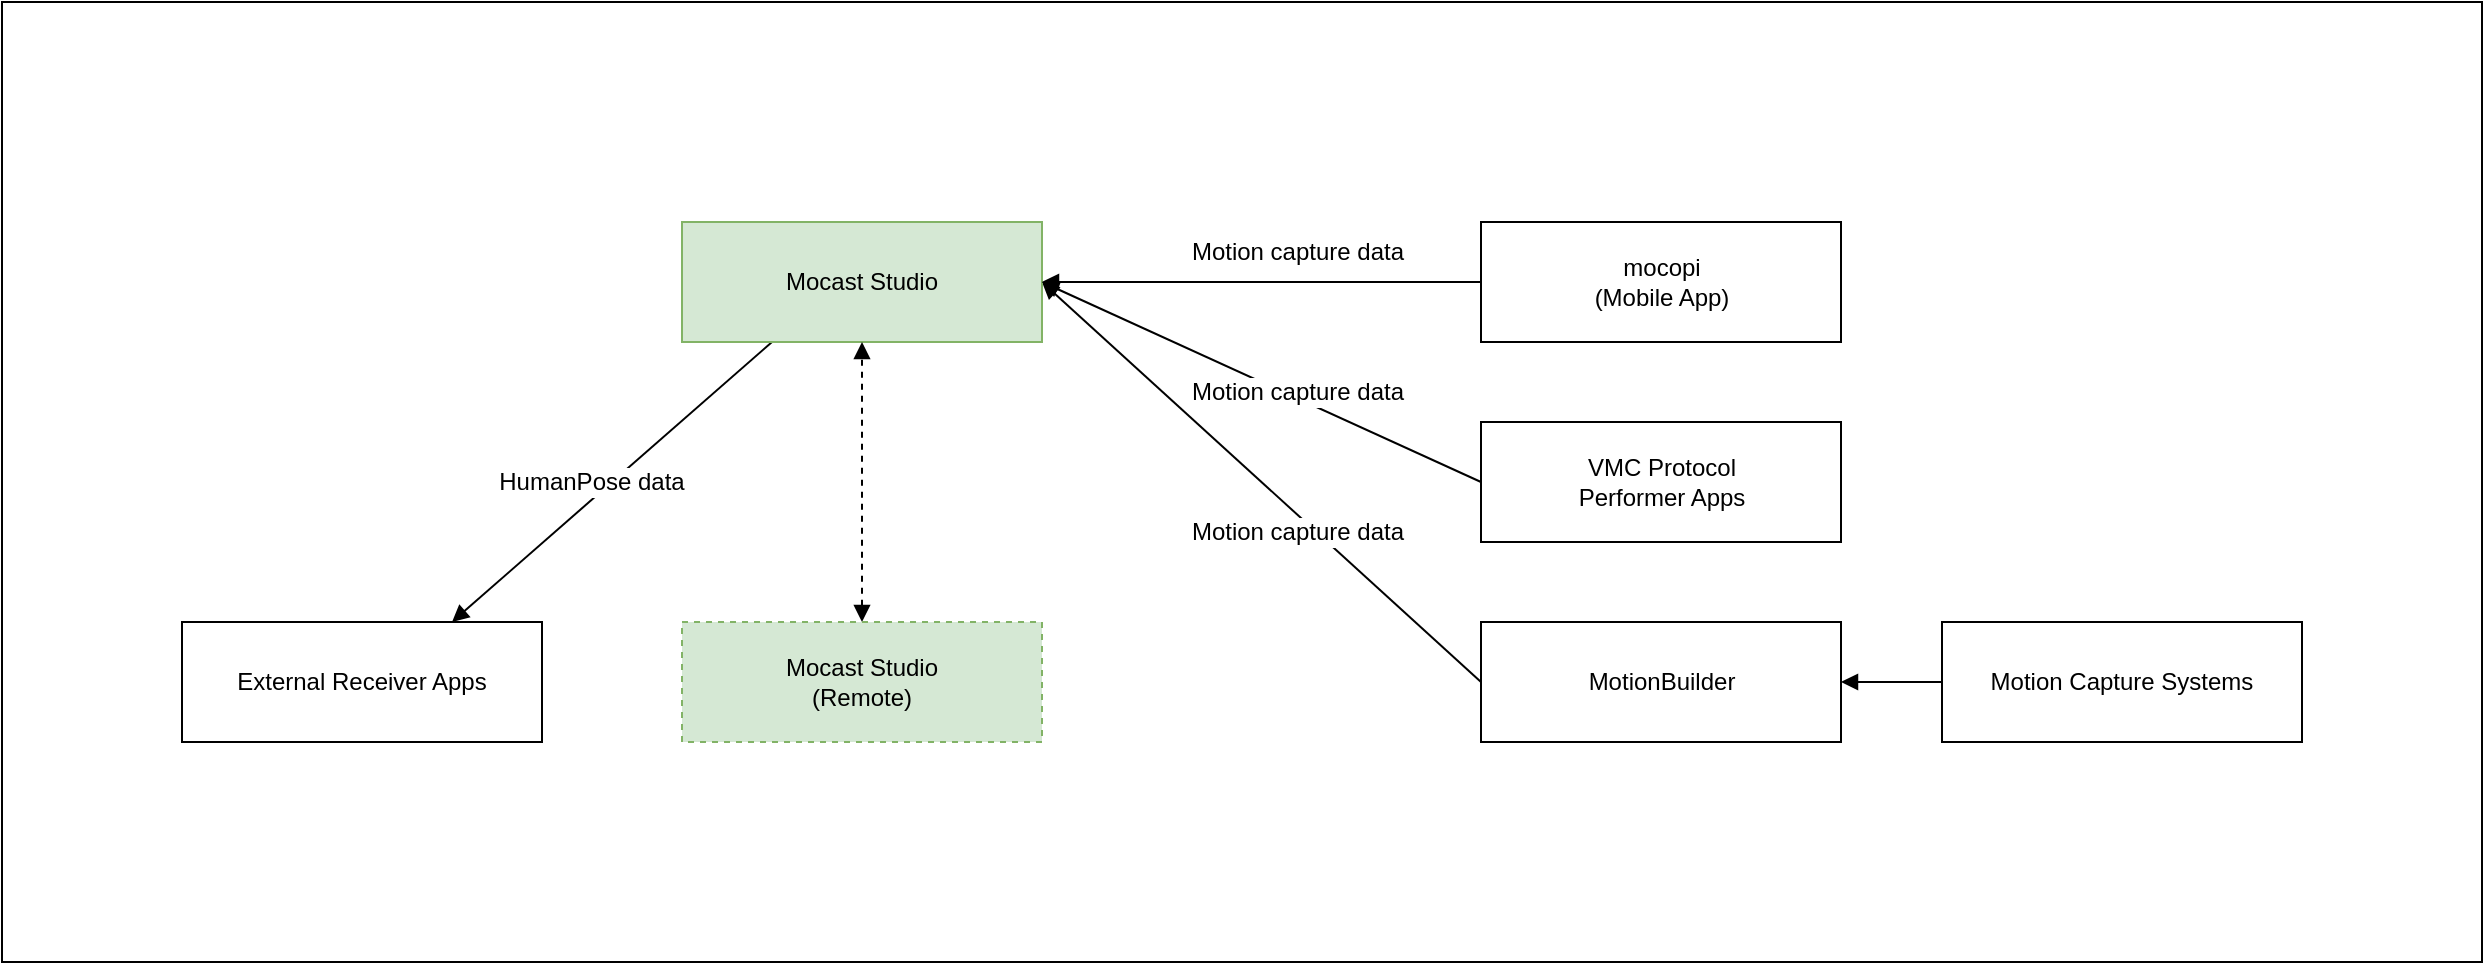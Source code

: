 <mxfile version="22.1.2" type="device">
  <diagram name="ページ1" id="ms9c_-d_8BR-9iWHCnS3">
    <mxGraphModel dx="1418" dy="868" grid="1" gridSize="10" guides="1" tooltips="1" connect="1" arrows="1" fold="1" page="1" pageScale="1" pageWidth="827" pageHeight="1169" math="0" shadow="0">
      <root>
        <mxCell id="0" />
        <mxCell id="1" parent="0" />
        <mxCell id="2ig3HNlDIH_D3pHPJR8Q-1" value="" style="rounded=0;whiteSpace=wrap;html=1;labelBackgroundColor=default;fontSize=14;" parent="1" vertex="1">
          <mxGeometry x="60" y="60" width="1240" height="480" as="geometry" />
        </mxCell>
        <mxCell id="2ig3HNlDIH_D3pHPJR8Q-2" value="External Receiver Apps" style="rounded=0;whiteSpace=wrap;html=1;" parent="1" vertex="1">
          <mxGeometry x="150" y="370" width="180" height="60" as="geometry" />
        </mxCell>
        <mxCell id="2ig3HNlDIH_D3pHPJR8Q-3" value="" style="endArrow=none;html=1;exitX=0.75;exitY=0;exitDx=0;exitDy=0;startArrow=block;startFill=1;endFill=0;entryX=0.25;entryY=1;entryDx=0;entryDy=0;" parent="1" source="2ig3HNlDIH_D3pHPJR8Q-2" target="2ig3HNlDIH_D3pHPJR8Q-5" edge="1">
          <mxGeometry width="50" height="50" relative="1" as="geometry">
            <mxPoint x="367.5" y="299.86" as="sourcePoint" />
            <mxPoint x="477.5" y="300" as="targetPoint" />
          </mxGeometry>
        </mxCell>
        <mxCell id="2ig3HNlDIH_D3pHPJR8Q-4" style="edgeStyle=none;html=1;exitX=1;exitY=0.5;exitDx=0;exitDy=0;entryX=0;entryY=0.5;entryDx=0;entryDy=0;startArrow=block;startFill=1;endArrow=none;endFill=0;" parent="1" source="2ig3HNlDIH_D3pHPJR8Q-5" target="2ig3HNlDIH_D3pHPJR8Q-8" edge="1">
          <mxGeometry relative="1" as="geometry">
            <mxPoint x="717.5" y="300" as="targetPoint" />
          </mxGeometry>
        </mxCell>
        <mxCell id="2ig3HNlDIH_D3pHPJR8Q-5" value="Mocast Studio" style="rounded=0;whiteSpace=wrap;html=1;fillColor=#d5e8d4;strokeColor=#82b366;" parent="1" vertex="1">
          <mxGeometry x="400" y="170" width="180" height="60" as="geometry" />
        </mxCell>
        <mxCell id="2ig3HNlDIH_D3pHPJR8Q-6" value="HumanPose data" style="text;html=1;strokeColor=none;fillColor=none;align=center;verticalAlign=middle;whiteSpace=wrap;rounded=0;labelBackgroundColor=default;" parent="1" vertex="1">
          <mxGeometry x="280" y="285" width="150" height="30" as="geometry" />
        </mxCell>
        <mxCell id="2ig3HNlDIH_D3pHPJR8Q-7" value="Motion capture data" style="text;html=1;strokeColor=none;fillColor=none;align=center;verticalAlign=middle;whiteSpace=wrap;rounded=0;labelBackgroundColor=default;" parent="1" vertex="1">
          <mxGeometry x="632.5" y="310" width="150" height="30" as="geometry" />
        </mxCell>
        <mxCell id="2ig3HNlDIH_D3pHPJR8Q-8" value="MotionBuilder" style="rounded=0;whiteSpace=wrap;html=1;" parent="1" vertex="1">
          <mxGeometry x="799.5" y="370" width="180" height="60" as="geometry" />
        </mxCell>
        <mxCell id="2ig3HNlDIH_D3pHPJR8Q-9" value="VMC Protocol&lt;br style=&quot;border-color: var(--border-color);&quot;&gt;Performer Apps" style="rounded=0;whiteSpace=wrap;html=1;" parent="1" vertex="1">
          <mxGeometry x="799.5" y="270" width="180" height="60" as="geometry" />
        </mxCell>
        <mxCell id="2ig3HNlDIH_D3pHPJR8Q-10" style="edgeStyle=none;html=1;exitX=1;exitY=0.5;exitDx=0;exitDy=0;entryX=0;entryY=0.5;entryDx=0;entryDy=0;startArrow=block;startFill=1;endArrow=none;endFill=0;" parent="1" source="2ig3HNlDIH_D3pHPJR8Q-5" target="2ig3HNlDIH_D3pHPJR8Q-9" edge="1">
          <mxGeometry relative="1" as="geometry">
            <mxPoint x="747.5" y="310" as="targetPoint" />
            <mxPoint x="577.5" y="310" as="sourcePoint" />
          </mxGeometry>
        </mxCell>
        <mxCell id="2ig3HNlDIH_D3pHPJR8Q-11" value="Motion capture data" style="text;html=1;strokeColor=none;fillColor=none;align=center;verticalAlign=middle;whiteSpace=wrap;rounded=0;labelBackgroundColor=default;" parent="1" vertex="1">
          <mxGeometry x="632.5" y="240" width="150" height="30" as="geometry" />
        </mxCell>
        <mxCell id="2ig3HNlDIH_D3pHPJR8Q-13" value="Motion Capture Systems" style="rounded=0;whiteSpace=wrap;html=1;" parent="1" vertex="1">
          <mxGeometry x="1030" y="370" width="180" height="60" as="geometry" />
        </mxCell>
        <mxCell id="2ig3HNlDIH_D3pHPJR8Q-14" style="edgeStyle=none;html=1;exitX=1;exitY=0.5;exitDx=0;exitDy=0;entryX=0;entryY=0.5;entryDx=0;entryDy=0;startArrow=block;startFill=1;endArrow=none;endFill=0;" parent="1" source="2ig3HNlDIH_D3pHPJR8Q-8" target="2ig3HNlDIH_D3pHPJR8Q-13" edge="1">
          <mxGeometry relative="1" as="geometry">
            <mxPoint x="1157.5" y="310" as="targetPoint" />
            <mxPoint x="987.5" y="310" as="sourcePoint" />
          </mxGeometry>
        </mxCell>
        <mxCell id="2ig3HNlDIH_D3pHPJR8Q-19" value="mocopi&lt;br style=&quot;border-color: var(--border-color);&quot;&gt;(Mobile App)" style="rounded=0;whiteSpace=wrap;html=1;" parent="1" vertex="1">
          <mxGeometry x="799.5" y="170" width="180" height="60" as="geometry" />
        </mxCell>
        <mxCell id="2ig3HNlDIH_D3pHPJR8Q-20" style="edgeStyle=none;html=1;exitX=1;exitY=0.5;exitDx=0;exitDy=0;entryX=0;entryY=0.5;entryDx=0;entryDy=0;startArrow=block;startFill=1;endArrow=none;endFill=0;" parent="1" source="2ig3HNlDIH_D3pHPJR8Q-5" target="2ig3HNlDIH_D3pHPJR8Q-19" edge="1">
          <mxGeometry relative="1" as="geometry">
            <mxPoint x="787.5" y="310" as="targetPoint" />
            <mxPoint x="617.5" y="310" as="sourcePoint" />
          </mxGeometry>
        </mxCell>
        <mxCell id="2ig3HNlDIH_D3pHPJR8Q-21" value="Motion capture data" style="text;html=1;strokeColor=none;fillColor=none;align=center;verticalAlign=middle;whiteSpace=wrap;rounded=0;labelBackgroundColor=default;" parent="1" vertex="1">
          <mxGeometry x="632.5" y="170" width="150" height="30" as="geometry" />
        </mxCell>
        <mxCell id="2ig3HNlDIH_D3pHPJR8Q-23" value="" style="endArrow=block;html=1;exitX=0.5;exitY=0;exitDx=0;exitDy=0;startArrow=block;startFill=1;endFill=1;dashed=1;" parent="1" source="2ig3HNlDIH_D3pHPJR8Q-24" target="2ig3HNlDIH_D3pHPJR8Q-5" edge="1">
          <mxGeometry width="50" height="50" relative="1" as="geometry">
            <mxPoint x="267.5" y="310" as="sourcePoint" />
            <mxPoint x="437.5" y="310" as="targetPoint" />
          </mxGeometry>
        </mxCell>
        <mxCell id="2ig3HNlDIH_D3pHPJR8Q-24" value="Mocast Studio&lt;br&gt;(Remote)" style="rounded=0;whiteSpace=wrap;html=1;fillColor=#d5e8d4;strokeColor=#82b366;dashed=1;" parent="1" vertex="1">
          <mxGeometry x="400" y="370" width="180" height="60" as="geometry" />
        </mxCell>
      </root>
    </mxGraphModel>
  </diagram>
</mxfile>
